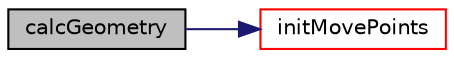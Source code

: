 digraph "calcGeometry"
{
  bgcolor="transparent";
  edge [fontname="Helvetica",fontsize="10",labelfontname="Helvetica",labelfontsize="10"];
  node [fontname="Helvetica",fontsize="10",shape=record];
  rankdir="LR";
  Node533 [label="calcGeometry",height=0.2,width=0.4,color="black", fillcolor="grey75", style="filled", fontcolor="black"];
  Node533 -> Node534 [color="midnightblue",fontsize="10",style="solid",fontname="Helvetica"];
  Node534 [label="initMovePoints",height=0.2,width=0.4,color="red",URL="$a26077.html#a1744dcf0048e4ff7b664f3503e64085d",tooltip="Initialise the patches for moving points. "];
}
